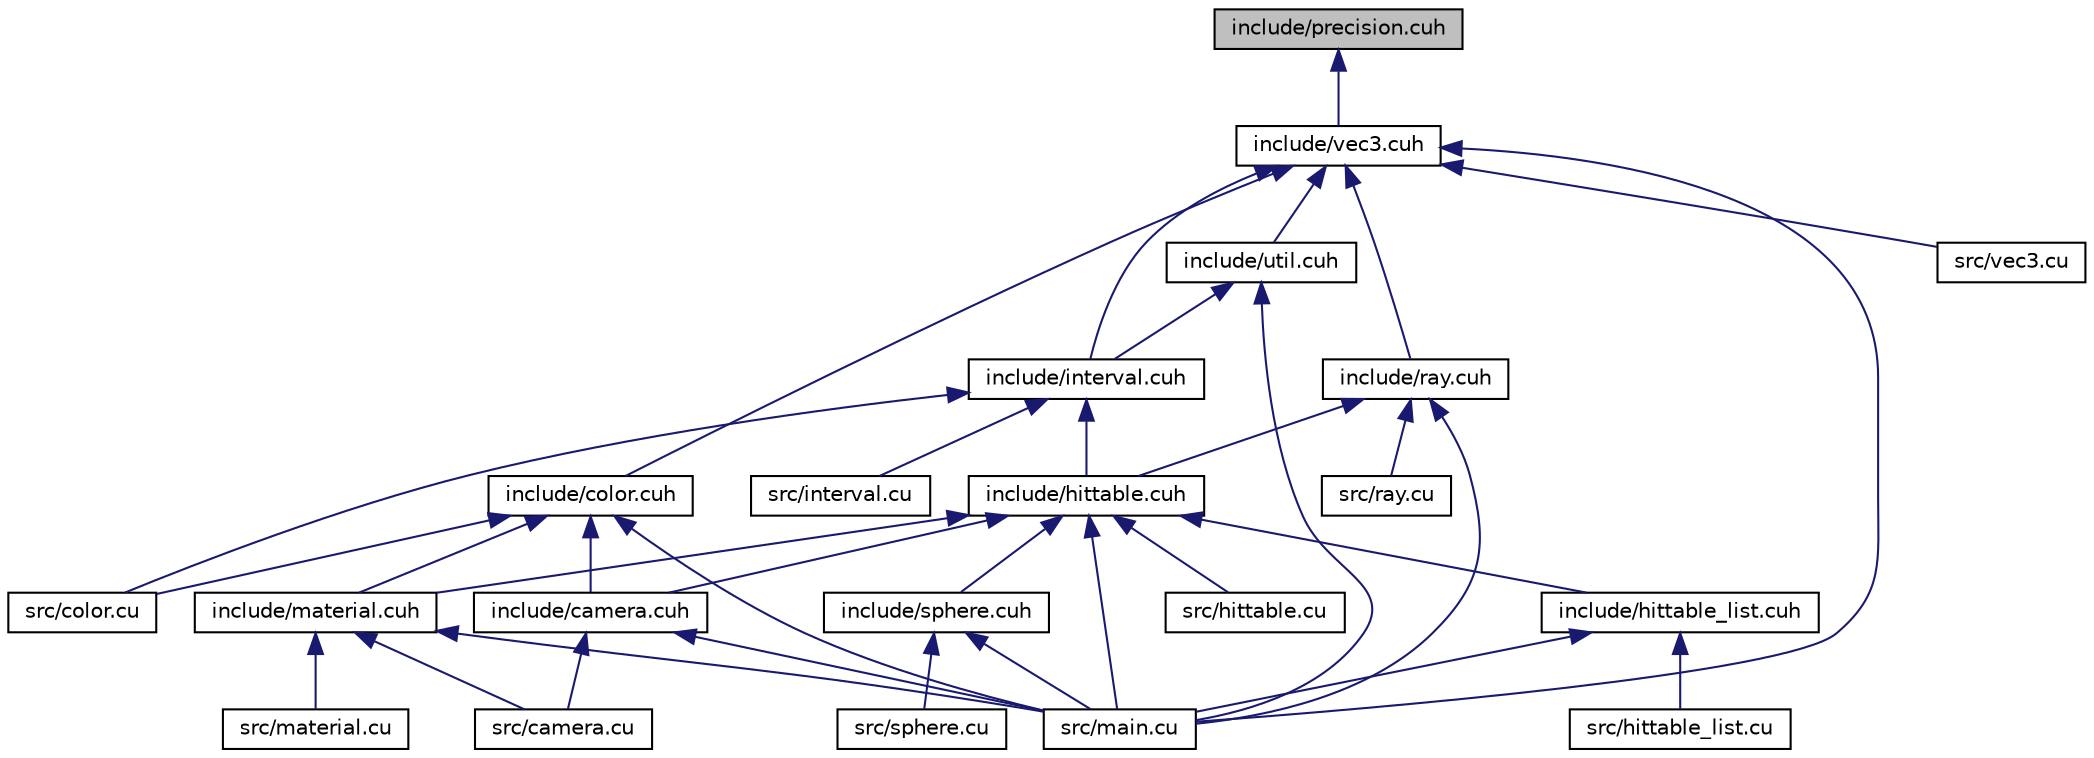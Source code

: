digraph "include/precision.cuh"
{
 // LATEX_PDF_SIZE
  edge [fontname="Helvetica",fontsize="10",labelfontname="Helvetica",labelfontsize="10"];
  node [fontname="Helvetica",fontsize="10",shape=record];
  Node1 [label="include/precision.cuh",height=0.2,width=0.4,color="black", fillcolor="grey75", style="filled", fontcolor="black",tooltip=" "];
  Node1 -> Node2 [dir="back",color="midnightblue",fontsize="10",style="solid",fontname="Helvetica"];
  Node2 [label="include/vec3.cuh",height=0.2,width=0.4,color="black", fillcolor="white", style="filled",URL="$vec3_8cuh.html",tooltip=" "];
  Node2 -> Node3 [dir="back",color="midnightblue",fontsize="10",style="solid",fontname="Helvetica"];
  Node3 [label="include/color.cuh",height=0.2,width=0.4,color="black", fillcolor="white", style="filled",URL="$color_8cuh.html",tooltip=" "];
  Node3 -> Node4 [dir="back",color="midnightblue",fontsize="10",style="solid",fontname="Helvetica"];
  Node4 [label="include/camera.cuh",height=0.2,width=0.4,color="black", fillcolor="white", style="filled",URL="$camera_8cuh.html",tooltip=" "];
  Node4 -> Node5 [dir="back",color="midnightblue",fontsize="10",style="solid",fontname="Helvetica"];
  Node5 [label="src/camera.cu",height=0.2,width=0.4,color="black", fillcolor="white", style="filled",URL="$camera_8cu.html",tooltip=" "];
  Node4 -> Node6 [dir="back",color="midnightblue",fontsize="10",style="solid",fontname="Helvetica"];
  Node6 [label="src/main.cu",height=0.2,width=0.4,color="black", fillcolor="white", style="filled",URL="$main_8cu.html",tooltip=" "];
  Node3 -> Node7 [dir="back",color="midnightblue",fontsize="10",style="solid",fontname="Helvetica"];
  Node7 [label="include/material.cuh",height=0.2,width=0.4,color="black", fillcolor="white", style="filled",URL="$material_8cuh.html",tooltip=" "];
  Node7 -> Node5 [dir="back",color="midnightblue",fontsize="10",style="solid",fontname="Helvetica"];
  Node7 -> Node6 [dir="back",color="midnightblue",fontsize="10",style="solid",fontname="Helvetica"];
  Node7 -> Node8 [dir="back",color="midnightblue",fontsize="10",style="solid",fontname="Helvetica"];
  Node8 [label="src/material.cu",height=0.2,width=0.4,color="black", fillcolor="white", style="filled",URL="$material_8cu.html",tooltip=" "];
  Node3 -> Node9 [dir="back",color="midnightblue",fontsize="10",style="solid",fontname="Helvetica"];
  Node9 [label="src/color.cu",height=0.2,width=0.4,color="black", fillcolor="white", style="filled",URL="$color_8cu.html",tooltip=" "];
  Node3 -> Node6 [dir="back",color="midnightblue",fontsize="10",style="solid",fontname="Helvetica"];
  Node2 -> Node10 [dir="back",color="midnightblue",fontsize="10",style="solid",fontname="Helvetica"];
  Node10 [label="include/interval.cuh",height=0.2,width=0.4,color="black", fillcolor="white", style="filled",URL="$interval_8cuh.html",tooltip=" "];
  Node10 -> Node11 [dir="back",color="midnightblue",fontsize="10",style="solid",fontname="Helvetica"];
  Node11 [label="include/hittable.cuh",height=0.2,width=0.4,color="black", fillcolor="white", style="filled",URL="$hittable_8cuh.html",tooltip=" "];
  Node11 -> Node4 [dir="back",color="midnightblue",fontsize="10",style="solid",fontname="Helvetica"];
  Node11 -> Node12 [dir="back",color="midnightblue",fontsize="10",style="solid",fontname="Helvetica"];
  Node12 [label="include/hittable_list.cuh",height=0.2,width=0.4,color="black", fillcolor="white", style="filled",URL="$hittable__list_8cuh.html",tooltip=" "];
  Node12 -> Node13 [dir="back",color="midnightblue",fontsize="10",style="solid",fontname="Helvetica"];
  Node13 [label="src/hittable_list.cu",height=0.2,width=0.4,color="black", fillcolor="white", style="filled",URL="$hittable__list_8cu.html",tooltip=" "];
  Node12 -> Node6 [dir="back",color="midnightblue",fontsize="10",style="solid",fontname="Helvetica"];
  Node11 -> Node7 [dir="back",color="midnightblue",fontsize="10",style="solid",fontname="Helvetica"];
  Node11 -> Node14 [dir="back",color="midnightblue",fontsize="10",style="solid",fontname="Helvetica"];
  Node14 [label="include/sphere.cuh",height=0.2,width=0.4,color="black", fillcolor="white", style="filled",URL="$sphere_8cuh.html",tooltip=" "];
  Node14 -> Node6 [dir="back",color="midnightblue",fontsize="10",style="solid",fontname="Helvetica"];
  Node14 -> Node15 [dir="back",color="midnightblue",fontsize="10",style="solid",fontname="Helvetica"];
  Node15 [label="src/sphere.cu",height=0.2,width=0.4,color="black", fillcolor="white", style="filled",URL="$sphere_8cu.html",tooltip=" "];
  Node11 -> Node16 [dir="back",color="midnightblue",fontsize="10",style="solid",fontname="Helvetica"];
  Node16 [label="src/hittable.cu",height=0.2,width=0.4,color="black", fillcolor="white", style="filled",URL="$hittable_8cu.html",tooltip=" "];
  Node11 -> Node6 [dir="back",color="midnightblue",fontsize="10",style="solid",fontname="Helvetica"];
  Node10 -> Node9 [dir="back",color="midnightblue",fontsize="10",style="solid",fontname="Helvetica"];
  Node10 -> Node17 [dir="back",color="midnightblue",fontsize="10",style="solid",fontname="Helvetica"];
  Node17 [label="src/interval.cu",height=0.2,width=0.4,color="black", fillcolor="white", style="filled",URL="$interval_8cu.html",tooltip=" "];
  Node2 -> Node18 [dir="back",color="midnightblue",fontsize="10",style="solid",fontname="Helvetica"];
  Node18 [label="include/ray.cuh",height=0.2,width=0.4,color="black", fillcolor="white", style="filled",URL="$ray_8cuh.html",tooltip=" "];
  Node18 -> Node11 [dir="back",color="midnightblue",fontsize="10",style="solid",fontname="Helvetica"];
  Node18 -> Node6 [dir="back",color="midnightblue",fontsize="10",style="solid",fontname="Helvetica"];
  Node18 -> Node19 [dir="back",color="midnightblue",fontsize="10",style="solid",fontname="Helvetica"];
  Node19 [label="src/ray.cu",height=0.2,width=0.4,color="black", fillcolor="white", style="filled",URL="$ray_8cu.html",tooltip=" "];
  Node2 -> Node20 [dir="back",color="midnightblue",fontsize="10",style="solid",fontname="Helvetica"];
  Node20 [label="include/util.cuh",height=0.2,width=0.4,color="black", fillcolor="white", style="filled",URL="$util_8cuh.html",tooltip=" "];
  Node20 -> Node10 [dir="back",color="midnightblue",fontsize="10",style="solid",fontname="Helvetica"];
  Node20 -> Node6 [dir="back",color="midnightblue",fontsize="10",style="solid",fontname="Helvetica"];
  Node2 -> Node6 [dir="back",color="midnightblue",fontsize="10",style="solid",fontname="Helvetica"];
  Node2 -> Node21 [dir="back",color="midnightblue",fontsize="10",style="solid",fontname="Helvetica"];
  Node21 [label="src/vec3.cu",height=0.2,width=0.4,color="black", fillcolor="white", style="filled",URL="$vec3_8cu.html",tooltip=" "];
}
